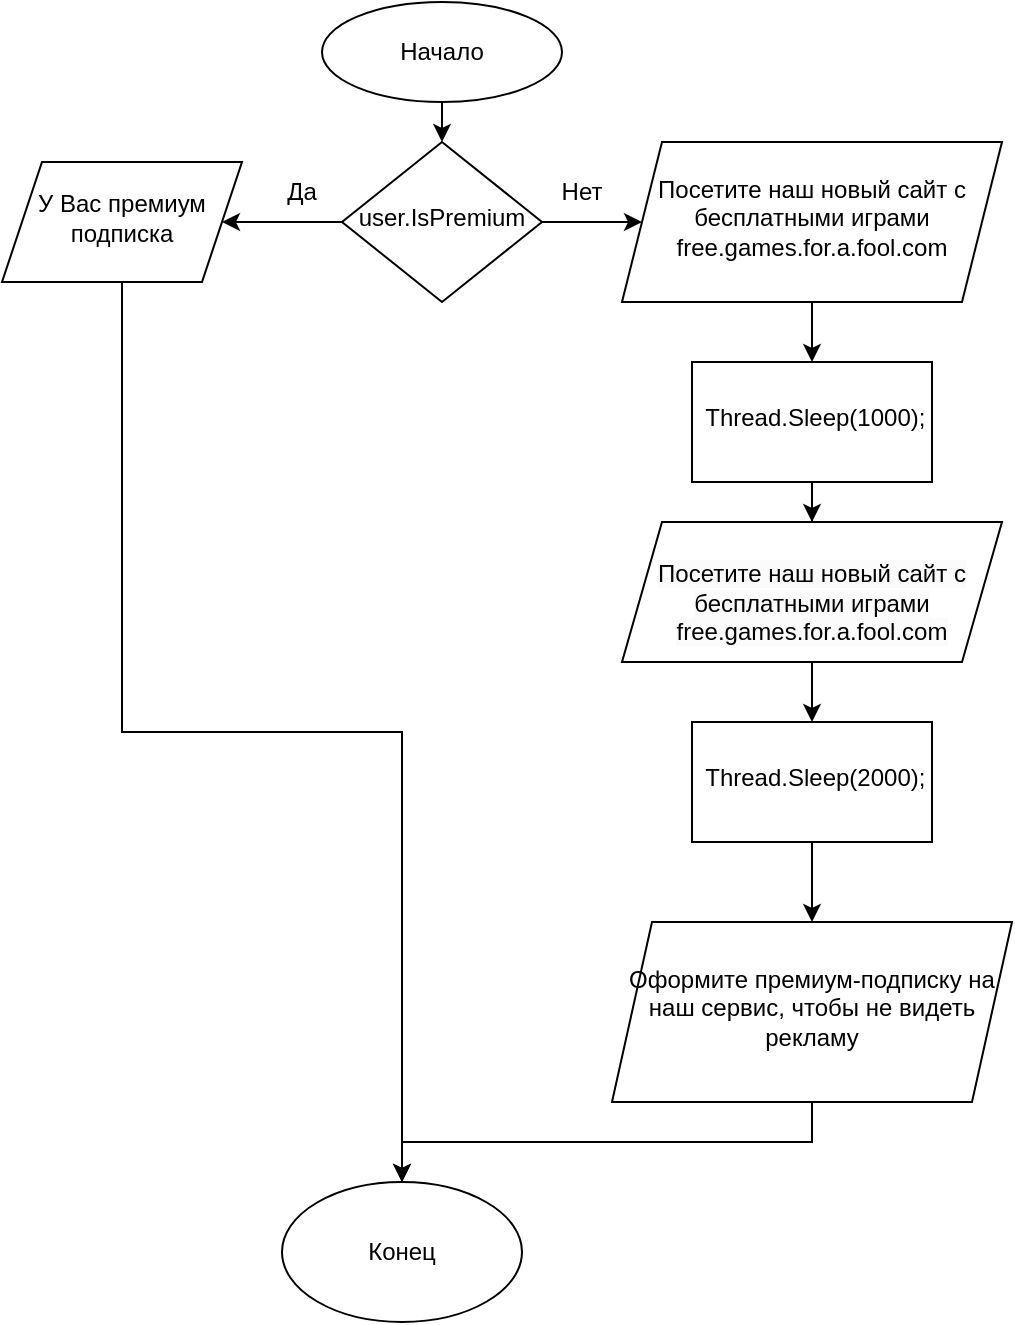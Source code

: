 <mxfile version="23.0.1" type="device">
  <diagram id="C5RBs43oDa-KdzZeNtuy" name="Page-1">
    <mxGraphModel dx="1434" dy="746" grid="1" gridSize="10" guides="1" tooltips="1" connect="1" arrows="1" fold="1" page="1" pageScale="1" pageWidth="827" pageHeight="1169" math="0" shadow="0">
      <root>
        <mxCell id="WIyWlLk6GJQsqaUBKTNV-0" />
        <mxCell id="WIyWlLk6GJQsqaUBKTNV-1" parent="WIyWlLk6GJQsqaUBKTNV-0" />
        <mxCell id="00qcEYFr58BkZqc6Jp_l-22" style="edgeStyle=orthogonalEdgeStyle;rounded=0;orthogonalLoop=1;jettySize=auto;html=1;exitX=0.5;exitY=1;exitDx=0;exitDy=0;entryX=0.5;entryY=0;entryDx=0;entryDy=0;" edge="1" parent="WIyWlLk6GJQsqaUBKTNV-1" source="FEB9wpUzkoygkJ6sHoTW-0" target="00qcEYFr58BkZqc6Jp_l-0">
          <mxGeometry relative="1" as="geometry" />
        </mxCell>
        <mxCell id="FEB9wpUzkoygkJ6sHoTW-0" value="Начало" style="ellipse;whiteSpace=wrap;html=1;" parent="WIyWlLk6GJQsqaUBKTNV-1" vertex="1">
          <mxGeometry x="300" y="30" width="120" height="50" as="geometry" />
        </mxCell>
        <mxCell id="00qcEYFr58BkZqc6Jp_l-2" value="" style="edgeStyle=orthogonalEdgeStyle;rounded=0;orthogonalLoop=1;jettySize=auto;html=1;" edge="1" parent="WIyWlLk6GJQsqaUBKTNV-1" source="00qcEYFr58BkZqc6Jp_l-0" target="00qcEYFr58BkZqc6Jp_l-1">
          <mxGeometry relative="1" as="geometry" />
        </mxCell>
        <mxCell id="00qcEYFr58BkZqc6Jp_l-4" value="" style="edgeStyle=orthogonalEdgeStyle;rounded=0;orthogonalLoop=1;jettySize=auto;html=1;" edge="1" parent="WIyWlLk6GJQsqaUBKTNV-1" source="00qcEYFr58BkZqc6Jp_l-0" target="00qcEYFr58BkZqc6Jp_l-3">
          <mxGeometry relative="1" as="geometry" />
        </mxCell>
        <mxCell id="00qcEYFr58BkZqc6Jp_l-0" value="user.IsPremium" style="rhombus;whiteSpace=wrap;html=1;shadow=0;fontFamily=Helvetica;fontSize=12;align=center;strokeWidth=1;spacing=6;spacingTop=-4;" vertex="1" parent="WIyWlLk6GJQsqaUBKTNV-1">
          <mxGeometry x="310" y="100" width="100" height="80" as="geometry" />
        </mxCell>
        <mxCell id="00qcEYFr58BkZqc6Jp_l-21" style="edgeStyle=orthogonalEdgeStyle;rounded=0;orthogonalLoop=1;jettySize=auto;html=1;exitX=0.5;exitY=1;exitDx=0;exitDy=0;entryX=0.5;entryY=0;entryDx=0;entryDy=0;" edge="1" parent="WIyWlLk6GJQsqaUBKTNV-1" source="00qcEYFr58BkZqc6Jp_l-1" target="00qcEYFr58BkZqc6Jp_l-18">
          <mxGeometry relative="1" as="geometry" />
        </mxCell>
        <mxCell id="00qcEYFr58BkZqc6Jp_l-1" value="У Вас премиум подписка" style="shape=parallelogram;perimeter=parallelogramPerimeter;whiteSpace=wrap;html=1;fixedSize=1;shadow=0;strokeWidth=1;spacing=6;spacingTop=-4;" vertex="1" parent="WIyWlLk6GJQsqaUBKTNV-1">
          <mxGeometry x="140" y="110" width="120" height="60" as="geometry" />
        </mxCell>
        <mxCell id="00qcEYFr58BkZqc6Jp_l-6" value="" style="edgeStyle=orthogonalEdgeStyle;rounded=0;orthogonalLoop=1;jettySize=auto;html=1;" edge="1" parent="WIyWlLk6GJQsqaUBKTNV-1" source="00qcEYFr58BkZqc6Jp_l-3" target="00qcEYFr58BkZqc6Jp_l-5">
          <mxGeometry relative="1" as="geometry" />
        </mxCell>
        <mxCell id="00qcEYFr58BkZqc6Jp_l-3" value="Посетите наш новый сайт с бесплатными играми free.games.for.a.fool.com" style="shape=parallelogram;perimeter=parallelogramPerimeter;whiteSpace=wrap;html=1;fixedSize=1;shadow=0;strokeWidth=1;spacing=6;spacingTop=-4;" vertex="1" parent="WIyWlLk6GJQsqaUBKTNV-1">
          <mxGeometry x="450" y="100" width="190" height="80" as="geometry" />
        </mxCell>
        <mxCell id="00qcEYFr58BkZqc6Jp_l-10" value="" style="edgeStyle=orthogonalEdgeStyle;rounded=0;orthogonalLoop=1;jettySize=auto;html=1;" edge="1" parent="WIyWlLk6GJQsqaUBKTNV-1" source="00qcEYFr58BkZqc6Jp_l-5" target="00qcEYFr58BkZqc6Jp_l-9">
          <mxGeometry relative="1" as="geometry" />
        </mxCell>
        <mxCell id="00qcEYFr58BkZqc6Jp_l-5" value="&amp;nbsp;Thread.Sleep(1000);" style="whiteSpace=wrap;html=1;shadow=0;strokeWidth=1;spacing=6;spacingTop=-4;" vertex="1" parent="WIyWlLk6GJQsqaUBKTNV-1">
          <mxGeometry x="485" y="210" width="120" height="60" as="geometry" />
        </mxCell>
        <mxCell id="00qcEYFr58BkZqc6Jp_l-13" value="" style="edgeStyle=orthogonalEdgeStyle;rounded=0;orthogonalLoop=1;jettySize=auto;html=1;entryX=0.5;entryY=0;entryDx=0;entryDy=0;" edge="1" parent="WIyWlLk6GJQsqaUBKTNV-1" source="00qcEYFr58BkZqc6Jp_l-9" target="00qcEYFr58BkZqc6Jp_l-14">
          <mxGeometry relative="1" as="geometry">
            <mxPoint x="515" y="525" as="targetPoint" />
          </mxGeometry>
        </mxCell>
        <mxCell id="00qcEYFr58BkZqc6Jp_l-9" value="&lt;br&gt;&lt;span style=&quot;color: rgb(0, 0, 0); font-family: Helvetica; font-size: 12px; font-style: normal; font-variant-ligatures: normal; font-variant-caps: normal; font-weight: 400; letter-spacing: normal; orphans: 2; text-align: center; text-indent: 0px; text-transform: none; widows: 2; word-spacing: 0px; -webkit-text-stroke-width: 0px; background-color: rgb(251, 251, 251); text-decoration-thickness: initial; text-decoration-style: initial; text-decoration-color: initial; float: none; display: inline !important;&quot;&gt;Посетите наш новый сайт с бесплатными играми free.games.for.a.fool.com&lt;/span&gt;" style="shape=parallelogram;perimeter=parallelogramPerimeter;whiteSpace=wrap;html=1;fixedSize=1;shadow=0;strokeWidth=1;spacing=6;spacingTop=-4;" vertex="1" parent="WIyWlLk6GJQsqaUBKTNV-1">
          <mxGeometry x="450" y="290" width="190" height="70" as="geometry" />
        </mxCell>
        <mxCell id="00qcEYFr58BkZqc6Jp_l-16" value="" style="edgeStyle=orthogonalEdgeStyle;rounded=0;orthogonalLoop=1;jettySize=auto;html=1;" edge="1" parent="WIyWlLk6GJQsqaUBKTNV-1" source="00qcEYFr58BkZqc6Jp_l-14" target="00qcEYFr58BkZqc6Jp_l-15">
          <mxGeometry relative="1" as="geometry" />
        </mxCell>
        <mxCell id="00qcEYFr58BkZqc6Jp_l-14" value="&amp;nbsp;Thread.Sleep(2000);" style="whiteSpace=wrap;html=1;shadow=0;strokeWidth=1;spacing=6;spacingTop=-4;" vertex="1" parent="WIyWlLk6GJQsqaUBKTNV-1">
          <mxGeometry x="485" y="390" width="120" height="60" as="geometry" />
        </mxCell>
        <mxCell id="00qcEYFr58BkZqc6Jp_l-20" style="edgeStyle=orthogonalEdgeStyle;rounded=0;orthogonalLoop=1;jettySize=auto;html=1;exitX=0.5;exitY=1;exitDx=0;exitDy=0;entryX=0.5;entryY=0;entryDx=0;entryDy=0;" edge="1" parent="WIyWlLk6GJQsqaUBKTNV-1" source="00qcEYFr58BkZqc6Jp_l-15" target="00qcEYFr58BkZqc6Jp_l-18">
          <mxGeometry relative="1" as="geometry">
            <Array as="points">
              <mxPoint x="545" y="600" />
              <mxPoint x="340" y="600" />
            </Array>
          </mxGeometry>
        </mxCell>
        <mxCell id="00qcEYFr58BkZqc6Jp_l-15" value="Оформите премиум-подписку на наш сервис, чтобы не видеть рекламу" style="shape=parallelogram;perimeter=parallelogramPerimeter;whiteSpace=wrap;html=1;fixedSize=1;shadow=0;strokeWidth=1;spacing=6;spacingTop=-4;" vertex="1" parent="WIyWlLk6GJQsqaUBKTNV-1">
          <mxGeometry x="445" y="490" width="200" height="90" as="geometry" />
        </mxCell>
        <mxCell id="00qcEYFr58BkZqc6Jp_l-18" value="Конец" style="ellipse;whiteSpace=wrap;html=1;" vertex="1" parent="WIyWlLk6GJQsqaUBKTNV-1">
          <mxGeometry x="280" y="620" width="120" height="70" as="geometry" />
        </mxCell>
        <mxCell id="00qcEYFr58BkZqc6Jp_l-23" value="Да" style="text;html=1;strokeColor=none;fillColor=none;align=center;verticalAlign=middle;whiteSpace=wrap;rounded=0;" vertex="1" parent="WIyWlLk6GJQsqaUBKTNV-1">
          <mxGeometry x="260" y="110" width="60" height="30" as="geometry" />
        </mxCell>
        <mxCell id="00qcEYFr58BkZqc6Jp_l-24" value="Нет" style="text;html=1;strokeColor=none;fillColor=none;align=center;verticalAlign=middle;whiteSpace=wrap;rounded=0;" vertex="1" parent="WIyWlLk6GJQsqaUBKTNV-1">
          <mxGeometry x="400" y="110" width="60" height="30" as="geometry" />
        </mxCell>
      </root>
    </mxGraphModel>
  </diagram>
</mxfile>
